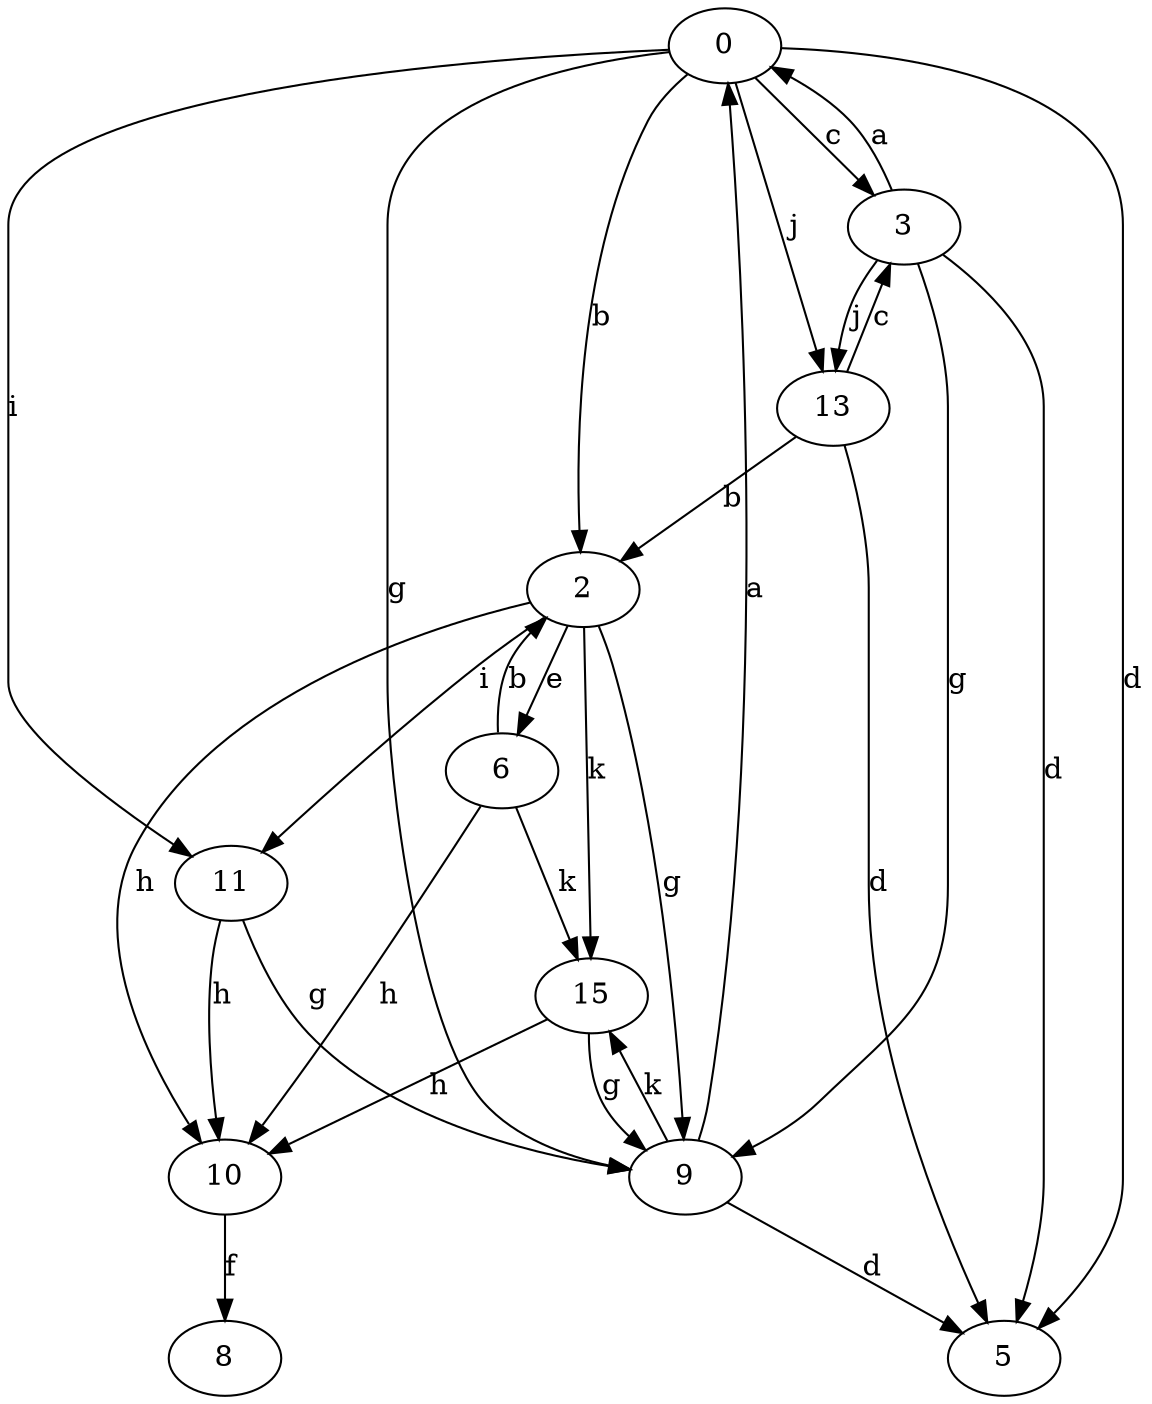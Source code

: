 strict digraph  {
0;
2;
3;
5;
6;
8;
9;
10;
11;
13;
15;
0 -> 2  [label=b];
0 -> 3  [label=c];
0 -> 5  [label=d];
0 -> 9  [label=g];
0 -> 11  [label=i];
0 -> 13  [label=j];
2 -> 6  [label=e];
2 -> 9  [label=g];
2 -> 10  [label=h];
2 -> 11  [label=i];
2 -> 15  [label=k];
3 -> 0  [label=a];
3 -> 5  [label=d];
3 -> 9  [label=g];
3 -> 13  [label=j];
6 -> 2  [label=b];
6 -> 10  [label=h];
6 -> 15  [label=k];
9 -> 0  [label=a];
9 -> 5  [label=d];
9 -> 15  [label=k];
10 -> 8  [label=f];
11 -> 9  [label=g];
11 -> 10  [label=h];
13 -> 2  [label=b];
13 -> 3  [label=c];
13 -> 5  [label=d];
15 -> 9  [label=g];
15 -> 10  [label=h];
}
